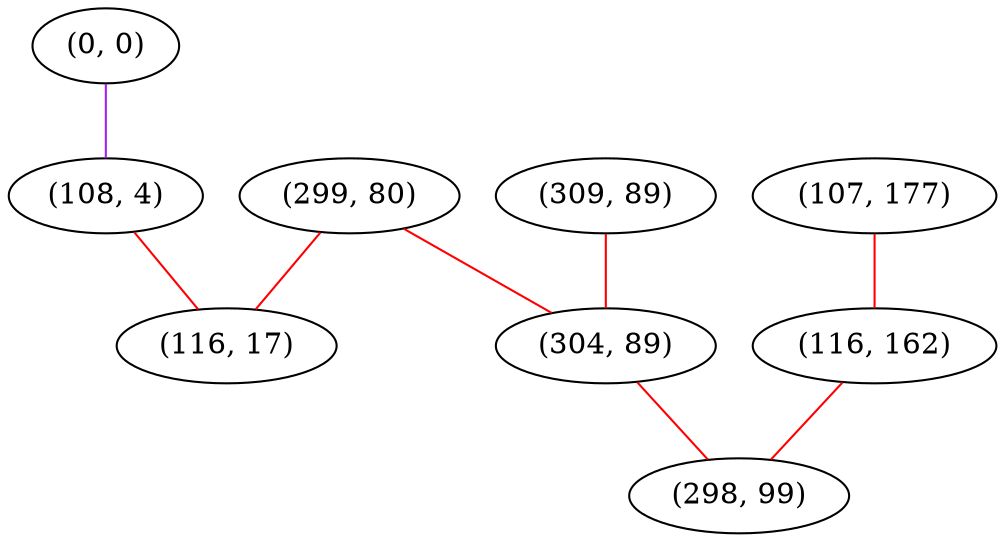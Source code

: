 graph "" {
"(299, 80)";
"(309, 89)";
"(107, 177)";
"(116, 162)";
"(0, 0)";
"(108, 4)";
"(116, 17)";
"(304, 89)";
"(298, 99)";
"(299, 80)" -- "(304, 89)"  [color=red, key=0, weight=1];
"(299, 80)" -- "(116, 17)"  [color=red, key=0, weight=1];
"(309, 89)" -- "(304, 89)"  [color=red, key=0, weight=1];
"(107, 177)" -- "(116, 162)"  [color=red, key=0, weight=1];
"(116, 162)" -- "(298, 99)"  [color=red, key=0, weight=1];
"(0, 0)" -- "(108, 4)"  [color=purple, key=0, weight=4];
"(108, 4)" -- "(116, 17)"  [color=red, key=0, weight=1];
"(304, 89)" -- "(298, 99)"  [color=red, key=0, weight=1];
}
